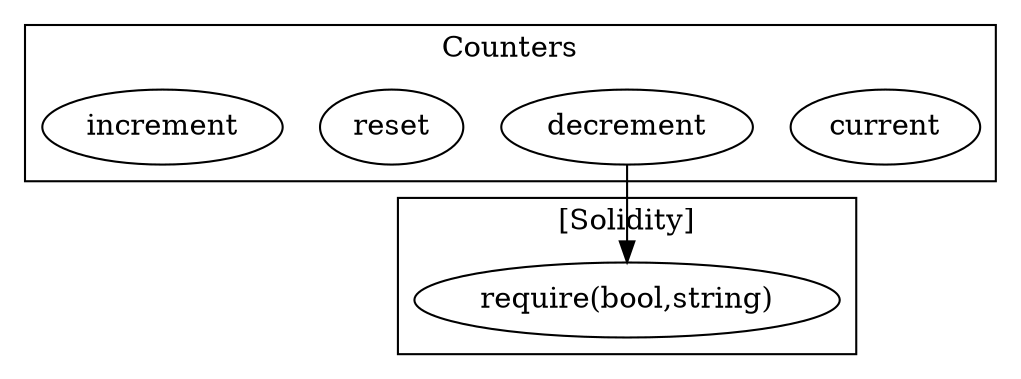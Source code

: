 strict digraph {
subgraph cluster_2204_Counters {
label = "Counters"
"2204_current" [label="current"]
"2204_decrement" [label="decrement"]
"2204_reset" [label="reset"]
"2204_increment" [label="increment"]
}subgraph cluster_solidity {
label = "[Solidity]"
"require(bool,string)" 
"2204_decrement" -> "require(bool,string)"
}
}